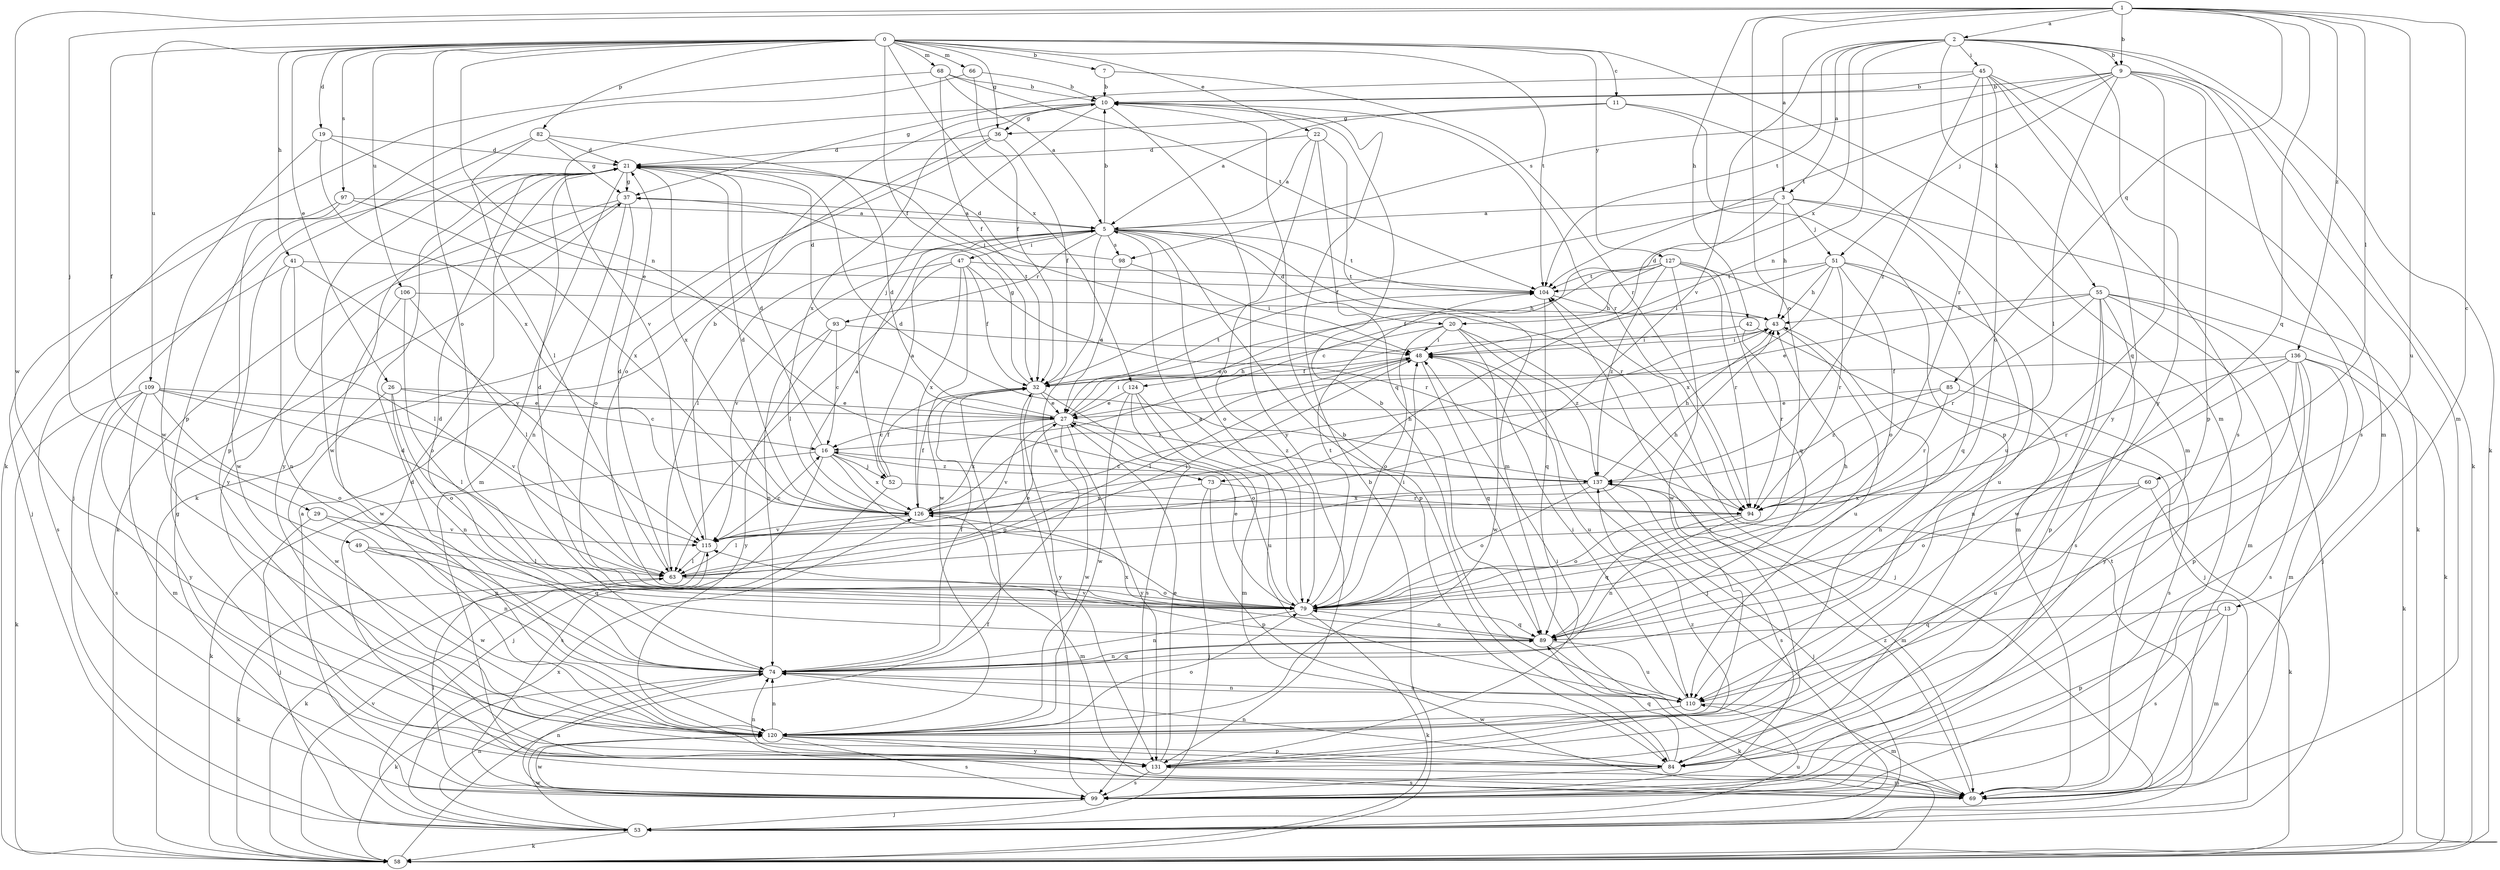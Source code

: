 strict digraph  {
0;
1;
2;
3;
5;
7;
9;
10;
11;
13;
16;
19;
20;
21;
22;
26;
27;
29;
32;
36;
37;
41;
42;
43;
45;
47;
48;
49;
51;
52;
53;
55;
58;
60;
63;
66;
68;
69;
73;
74;
79;
82;
84;
85;
89;
93;
94;
97;
98;
99;
104;
106;
109;
110;
115;
120;
124;
126;
127;
131;
136;
137;
0 -> 7  [label=b];
0 -> 11  [label=c];
0 -> 19  [label=d];
0 -> 22  [label=e];
0 -> 26  [label=e];
0 -> 29  [label=f];
0 -> 32  [label=f];
0 -> 36  [label=g];
0 -> 41  [label=h];
0 -> 66  [label=m];
0 -> 68  [label=m];
0 -> 69  [label=m];
0 -> 73  [label=n];
0 -> 79  [label=o];
0 -> 82  [label=p];
0 -> 97  [label=s];
0 -> 104  [label=t];
0 -> 106  [label=u];
0 -> 109  [label=u];
0 -> 124  [label=x];
0 -> 127  [label=y];
1 -> 2  [label=a];
1 -> 3  [label=a];
1 -> 9  [label=b];
1 -> 13  [label=c];
1 -> 42  [label=h];
1 -> 49  [label=j];
1 -> 60  [label=l];
1 -> 79  [label=o];
1 -> 85  [label=q];
1 -> 89  [label=q];
1 -> 110  [label=u];
1 -> 120  [label=w];
1 -> 136  [label=z];
2 -> 3  [label=a];
2 -> 9  [label=b];
2 -> 45  [label=i];
2 -> 55  [label=k];
2 -> 58  [label=k];
2 -> 69  [label=m];
2 -> 73  [label=n];
2 -> 104  [label=t];
2 -> 115  [label=v];
2 -> 124  [label=x];
2 -> 131  [label=y];
3 -> 5  [label=a];
3 -> 20  [label=d];
3 -> 32  [label=f];
3 -> 43  [label=h];
3 -> 51  [label=j];
3 -> 58  [label=k];
3 -> 110  [label=u];
5 -> 10  [label=b];
5 -> 20  [label=d];
5 -> 47  [label=i];
5 -> 63  [label=l];
5 -> 74  [label=n];
5 -> 79  [label=o];
5 -> 84  [label=p];
5 -> 93  [label=r];
5 -> 94  [label=r];
5 -> 98  [label=s];
5 -> 104  [label=t];
7 -> 10  [label=b];
7 -> 94  [label=r];
9 -> 10  [label=b];
9 -> 51  [label=j];
9 -> 58  [label=k];
9 -> 63  [label=l];
9 -> 84  [label=p];
9 -> 89  [label=q];
9 -> 98  [label=s];
9 -> 99  [label=s];
9 -> 104  [label=t];
10 -> 36  [label=g];
10 -> 52  [label=j];
10 -> 94  [label=r];
10 -> 115  [label=v];
10 -> 126  [label=x];
10 -> 131  [label=y];
11 -> 5  [label=a];
11 -> 36  [label=g];
11 -> 69  [label=m];
11 -> 84  [label=p];
13 -> 69  [label=m];
13 -> 84  [label=p];
13 -> 89  [label=q];
13 -> 99  [label=s];
16 -> 21  [label=d];
16 -> 52  [label=j];
16 -> 53  [label=j];
16 -> 58  [label=k];
16 -> 79  [label=o];
16 -> 126  [label=x];
16 -> 137  [label=z];
19 -> 21  [label=d];
19 -> 27  [label=e];
19 -> 120  [label=w];
19 -> 126  [label=x];
20 -> 27  [label=e];
20 -> 48  [label=i];
20 -> 53  [label=j];
20 -> 79  [label=o];
20 -> 120  [label=w];
20 -> 137  [label=z];
21 -> 37  [label=g];
21 -> 53  [label=j];
21 -> 69  [label=m];
21 -> 120  [label=w];
21 -> 126  [label=x];
21 -> 131  [label=y];
22 -> 5  [label=a];
22 -> 21  [label=d];
22 -> 69  [label=m];
22 -> 79  [label=o];
22 -> 89  [label=q];
26 -> 16  [label=c];
26 -> 27  [label=e];
26 -> 74  [label=n];
26 -> 79  [label=o];
26 -> 120  [label=w];
27 -> 16  [label=c];
27 -> 21  [label=d];
27 -> 43  [label=h];
27 -> 48  [label=i];
27 -> 115  [label=v];
27 -> 120  [label=w];
27 -> 126  [label=x];
27 -> 131  [label=y];
27 -> 137  [label=z];
29 -> 53  [label=j];
29 -> 74  [label=n];
29 -> 115  [label=v];
32 -> 27  [label=e];
32 -> 37  [label=g];
32 -> 79  [label=o];
32 -> 104  [label=t];
32 -> 131  [label=y];
36 -> 21  [label=d];
36 -> 32  [label=f];
36 -> 58  [label=k];
36 -> 79  [label=o];
37 -> 5  [label=a];
37 -> 58  [label=k];
37 -> 74  [label=n];
37 -> 79  [label=o];
37 -> 131  [label=y];
41 -> 63  [label=l];
41 -> 74  [label=n];
41 -> 99  [label=s];
41 -> 104  [label=t];
41 -> 115  [label=v];
42 -> 48  [label=i];
42 -> 53  [label=j];
42 -> 94  [label=r];
43 -> 48  [label=i];
43 -> 110  [label=u];
45 -> 10  [label=b];
45 -> 37  [label=g];
45 -> 69  [label=m];
45 -> 79  [label=o];
45 -> 94  [label=r];
45 -> 99  [label=s];
45 -> 131  [label=y];
45 -> 137  [label=z];
47 -> 32  [label=f];
47 -> 63  [label=l];
47 -> 94  [label=r];
47 -> 104  [label=t];
47 -> 115  [label=v];
47 -> 120  [label=w];
47 -> 126  [label=x];
48 -> 32  [label=f];
48 -> 53  [label=j];
48 -> 63  [label=l];
48 -> 89  [label=q];
48 -> 110  [label=u];
49 -> 63  [label=l];
49 -> 74  [label=n];
49 -> 89  [label=q];
49 -> 120  [label=w];
51 -> 43  [label=h];
51 -> 48  [label=i];
51 -> 79  [label=o];
51 -> 89  [label=q];
51 -> 94  [label=r];
51 -> 104  [label=t];
51 -> 110  [label=u];
51 -> 126  [label=x];
52 -> 5  [label=a];
52 -> 32  [label=f];
52 -> 94  [label=r];
52 -> 99  [label=s];
53 -> 37  [label=g];
53 -> 58  [label=k];
53 -> 74  [label=n];
53 -> 104  [label=t];
53 -> 110  [label=u];
53 -> 120  [label=w];
53 -> 126  [label=x];
55 -> 27  [label=e];
55 -> 43  [label=h];
55 -> 53  [label=j];
55 -> 58  [label=k];
55 -> 69  [label=m];
55 -> 84  [label=p];
55 -> 94  [label=r];
55 -> 99  [label=s];
55 -> 120  [label=w];
58 -> 10  [label=b];
58 -> 32  [label=f];
58 -> 115  [label=v];
60 -> 58  [label=k];
60 -> 79  [label=o];
60 -> 110  [label=u];
60 -> 126  [label=x];
63 -> 21  [label=d];
63 -> 27  [label=e];
63 -> 48  [label=i];
63 -> 58  [label=k];
63 -> 79  [label=o];
66 -> 10  [label=b];
66 -> 32  [label=f];
66 -> 84  [label=p];
68 -> 5  [label=a];
68 -> 10  [label=b];
68 -> 32  [label=f];
68 -> 58  [label=k];
68 -> 104  [label=t];
69 -> 21  [label=d];
69 -> 137  [label=z];
73 -> 53  [label=j];
73 -> 84  [label=p];
73 -> 94  [label=r];
73 -> 126  [label=x];
74 -> 21  [label=d];
74 -> 32  [label=f];
74 -> 58  [label=k];
74 -> 89  [label=q];
74 -> 110  [label=u];
79 -> 5  [label=a];
79 -> 21  [label=d];
79 -> 27  [label=e];
79 -> 43  [label=h];
79 -> 48  [label=i];
79 -> 58  [label=k];
79 -> 74  [label=n];
79 -> 89  [label=q];
79 -> 104  [label=t];
82 -> 21  [label=d];
82 -> 37  [label=g];
82 -> 48  [label=i];
82 -> 63  [label=l];
82 -> 84  [label=p];
84 -> 10  [label=b];
84 -> 74  [label=n];
84 -> 89  [label=q];
84 -> 99  [label=s];
84 -> 104  [label=t];
85 -> 27  [label=e];
85 -> 94  [label=r];
85 -> 99  [label=s];
85 -> 137  [label=z];
89 -> 58  [label=k];
89 -> 74  [label=n];
89 -> 79  [label=o];
89 -> 110  [label=u];
89 -> 115  [label=v];
89 -> 126  [label=x];
93 -> 16  [label=c];
93 -> 21  [label=d];
93 -> 48  [label=i];
93 -> 74  [label=n];
93 -> 131  [label=y];
94 -> 74  [label=n];
94 -> 79  [label=o];
94 -> 89  [label=q];
97 -> 5  [label=a];
97 -> 53  [label=j];
97 -> 120  [label=w];
97 -> 126  [label=x];
98 -> 21  [label=d];
98 -> 27  [label=e];
98 -> 48  [label=i];
99 -> 5  [label=a];
99 -> 32  [label=f];
99 -> 53  [label=j];
99 -> 63  [label=l];
99 -> 74  [label=n];
99 -> 120  [label=w];
104 -> 43  [label=h];
104 -> 89  [label=q];
106 -> 43  [label=h];
106 -> 63  [label=l];
106 -> 79  [label=o];
106 -> 120  [label=w];
109 -> 27  [label=e];
109 -> 58  [label=k];
109 -> 63  [label=l];
109 -> 69  [label=m];
109 -> 79  [label=o];
109 -> 99  [label=s];
109 -> 115  [label=v];
109 -> 131  [label=y];
110 -> 10  [label=b];
110 -> 48  [label=i];
110 -> 69  [label=m];
110 -> 74  [label=n];
110 -> 120  [label=w];
115 -> 10  [label=b];
115 -> 16  [label=c];
115 -> 43  [label=h];
115 -> 58  [label=k];
115 -> 63  [label=l];
120 -> 21  [label=d];
120 -> 43  [label=h];
120 -> 74  [label=n];
120 -> 79  [label=o];
120 -> 84  [label=p];
120 -> 99  [label=s];
120 -> 131  [label=y];
124 -> 27  [label=e];
124 -> 69  [label=m];
124 -> 99  [label=s];
124 -> 110  [label=u];
124 -> 120  [label=w];
126 -> 5  [label=a];
126 -> 21  [label=d];
126 -> 32  [label=f];
126 -> 43  [label=h];
126 -> 48  [label=i];
126 -> 63  [label=l];
126 -> 69  [label=m];
126 -> 115  [label=v];
127 -> 16  [label=c];
127 -> 32  [label=f];
127 -> 69  [label=m];
127 -> 89  [label=q];
127 -> 94  [label=r];
127 -> 104  [label=t];
127 -> 120  [label=w];
127 -> 137  [label=z];
131 -> 27  [label=e];
131 -> 48  [label=i];
131 -> 69  [label=m];
131 -> 74  [label=n];
131 -> 99  [label=s];
131 -> 137  [label=z];
136 -> 32  [label=f];
136 -> 58  [label=k];
136 -> 69  [label=m];
136 -> 74  [label=n];
136 -> 84  [label=p];
136 -> 94  [label=r];
136 -> 99  [label=s];
136 -> 131  [label=y];
137 -> 16  [label=c];
137 -> 21  [label=d];
137 -> 43  [label=h];
137 -> 53  [label=j];
137 -> 69  [label=m];
137 -> 79  [label=o];
137 -> 99  [label=s];
137 -> 126  [label=x];
}

